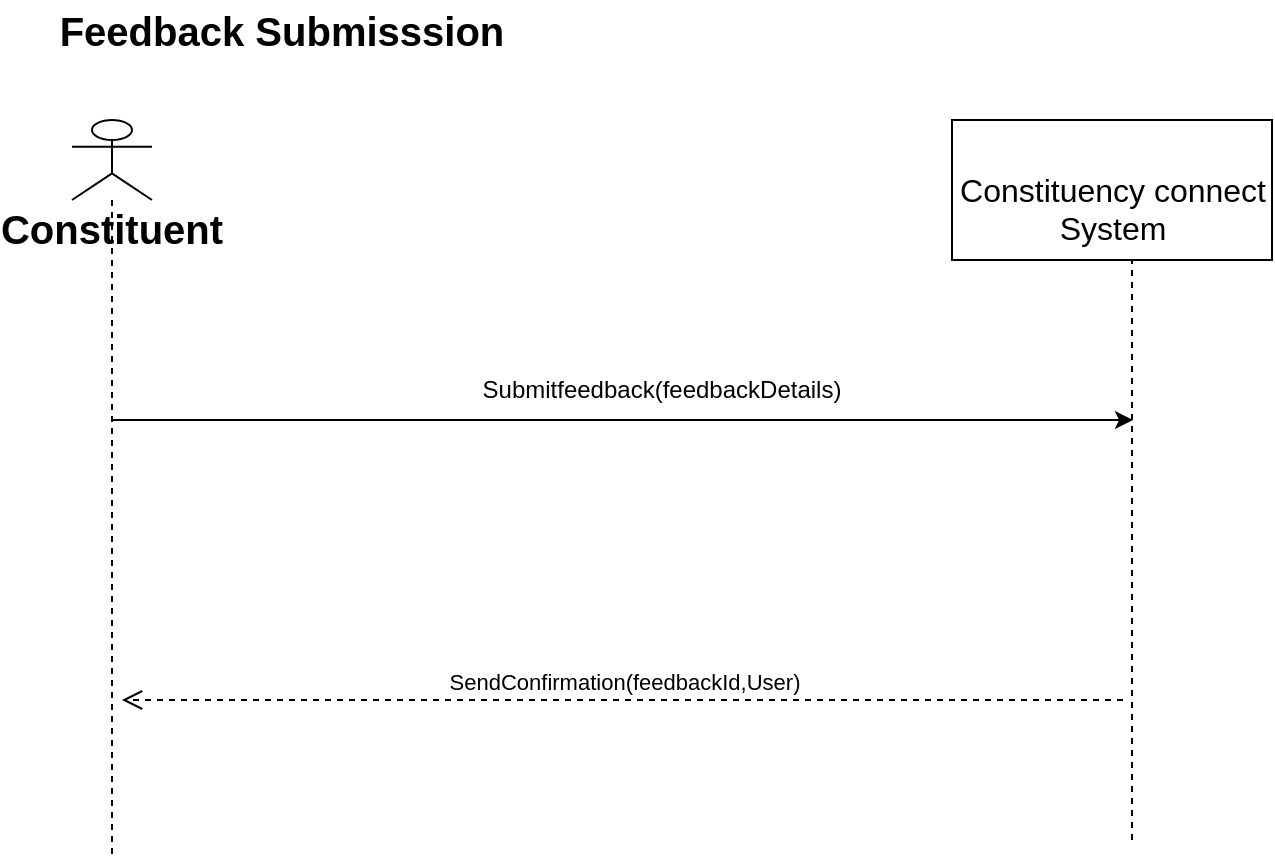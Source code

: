 <mxfile version="24.2.5" type="device">
  <diagram name="Page-1" id="p0H01Iz5IDAo1Q5jZdBL">
    <mxGraphModel dx="1050" dy="629" grid="1" gridSize="10" guides="1" tooltips="1" connect="1" arrows="1" fold="1" page="1" pageScale="1" pageWidth="850" pageHeight="1100" math="0" shadow="0">
      <root>
        <mxCell id="0" />
        <mxCell id="1" parent="0" />
        <mxCell id="6hKYlLksCN82CXyxTWEZ-1" value="Constituent" style="shape=umlLifeline;participant=umlActor;perimeter=lifelinePerimeter;whiteSpace=wrap;html=1;container=1;collapsible=0;recursiveResize=0;verticalAlign=top;spacingTop=36;outlineConnect=0;fontSize=20;fontStyle=1;size=40;" vertex="1" parent="1">
          <mxGeometry x="150" y="70" width="40" height="370" as="geometry" />
        </mxCell>
        <mxCell id="6hKYlLksCN82CXyxTWEZ-2" value="&lt;br&gt;&lt;div&gt;Constituency connect&lt;/div&gt;&lt;div&gt;System&lt;/div&gt;" style="html=1;align=center;verticalAlign=middle;dashed=0;fontSize=16;" vertex="1" parent="1">
          <mxGeometry x="590" y="70" width="160" height="70" as="geometry" />
        </mxCell>
        <mxCell id="6hKYlLksCN82CXyxTWEZ-3" value="" style="endArrow=none;dashed=1;html=1;rounded=0;entryX=0.5;entryY=1;entryDx=0;entryDy=0;" edge="1" parent="1">
          <mxGeometry width="50" height="50" relative="1" as="geometry">
            <mxPoint x="680" y="430" as="sourcePoint" />
            <mxPoint x="680" y="140" as="targetPoint" />
          </mxGeometry>
        </mxCell>
        <mxCell id="6hKYlLksCN82CXyxTWEZ-4" value="" style="endArrow=classic;html=1;rounded=0;" edge="1" parent="1" source="6hKYlLksCN82CXyxTWEZ-1">
          <mxGeometry width="50" height="50" relative="1" as="geometry">
            <mxPoint x="240" y="220" as="sourcePoint" />
            <mxPoint x="680.5" y="220" as="targetPoint" />
            <Array as="points">
              <mxPoint x="560.5" y="220" />
            </Array>
          </mxGeometry>
        </mxCell>
        <mxCell id="6hKYlLksCN82CXyxTWEZ-5" value="Submitfeedback(feedbackDetails)" style="text;html=1;strokeColor=none;fillColor=none;align=center;verticalAlign=middle;whiteSpace=wrap;rounded=0;" vertex="1" parent="1">
          <mxGeometry x="340" y="190" width="210" height="30" as="geometry" />
        </mxCell>
        <mxCell id="6hKYlLksCN82CXyxTWEZ-6" value="SendConfirmation(feedbackId,User)" style="html=1;verticalAlign=bottom;endArrow=open;dashed=1;endSize=8;curved=0;rounded=0;" edge="1" parent="1">
          <mxGeometry x="-0.001" relative="1" as="geometry">
            <mxPoint x="675.5" y="360" as="sourcePoint" />
            <mxPoint x="175" y="360" as="targetPoint" />
            <mxPoint as="offset" />
          </mxGeometry>
        </mxCell>
        <mxCell id="6hKYlLksCN82CXyxTWEZ-7" value="Feedback Submisssion" style="text;html=1;align=center;verticalAlign=middle;whiteSpace=wrap;rounded=0;fontStyle=1;fontSize=20;" vertex="1" parent="1">
          <mxGeometry x="120" y="10" width="270" height="30" as="geometry" />
        </mxCell>
      </root>
    </mxGraphModel>
  </diagram>
</mxfile>
